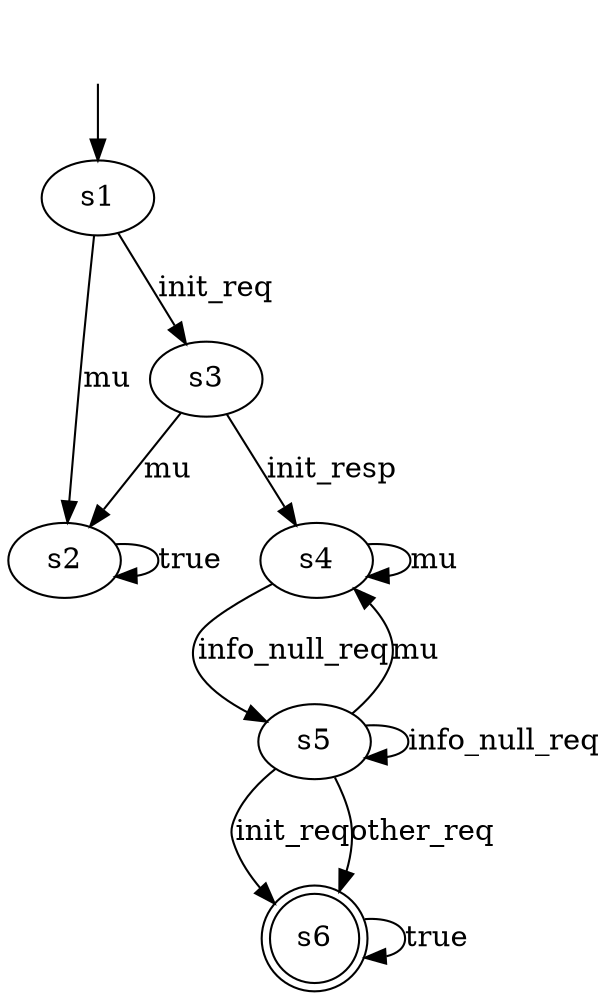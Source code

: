 digraph formula_10 {
s1 [label="s1"];
s2 [label="s2"];
s3 [label="s3"];
s4 [label="s4"];
s5 [label="s5"];
s6 [label="s6", shape=doublecircle];
s1 -> s2  [label="mu"];
s1 -> s3  [label="init_req"];
s2 -> s2  [label="true"];
s3 -> s2  [label="mu"];
s3 -> s4  [label="init_resp"];
s4 -> s4  [label="mu"];
s4 -> s5  [label="info_null_req"];
s5 -> s4  [label="mu"];
s5 -> s6  [label="init_req"];
s5 -> s6  [label="other_req"];
s5 -> s5  [label="info_null_req"];
s6 -> s6  [label="true"];
__start0 [label="", shape=none];
__start0 -> s1  [label=""];
}
